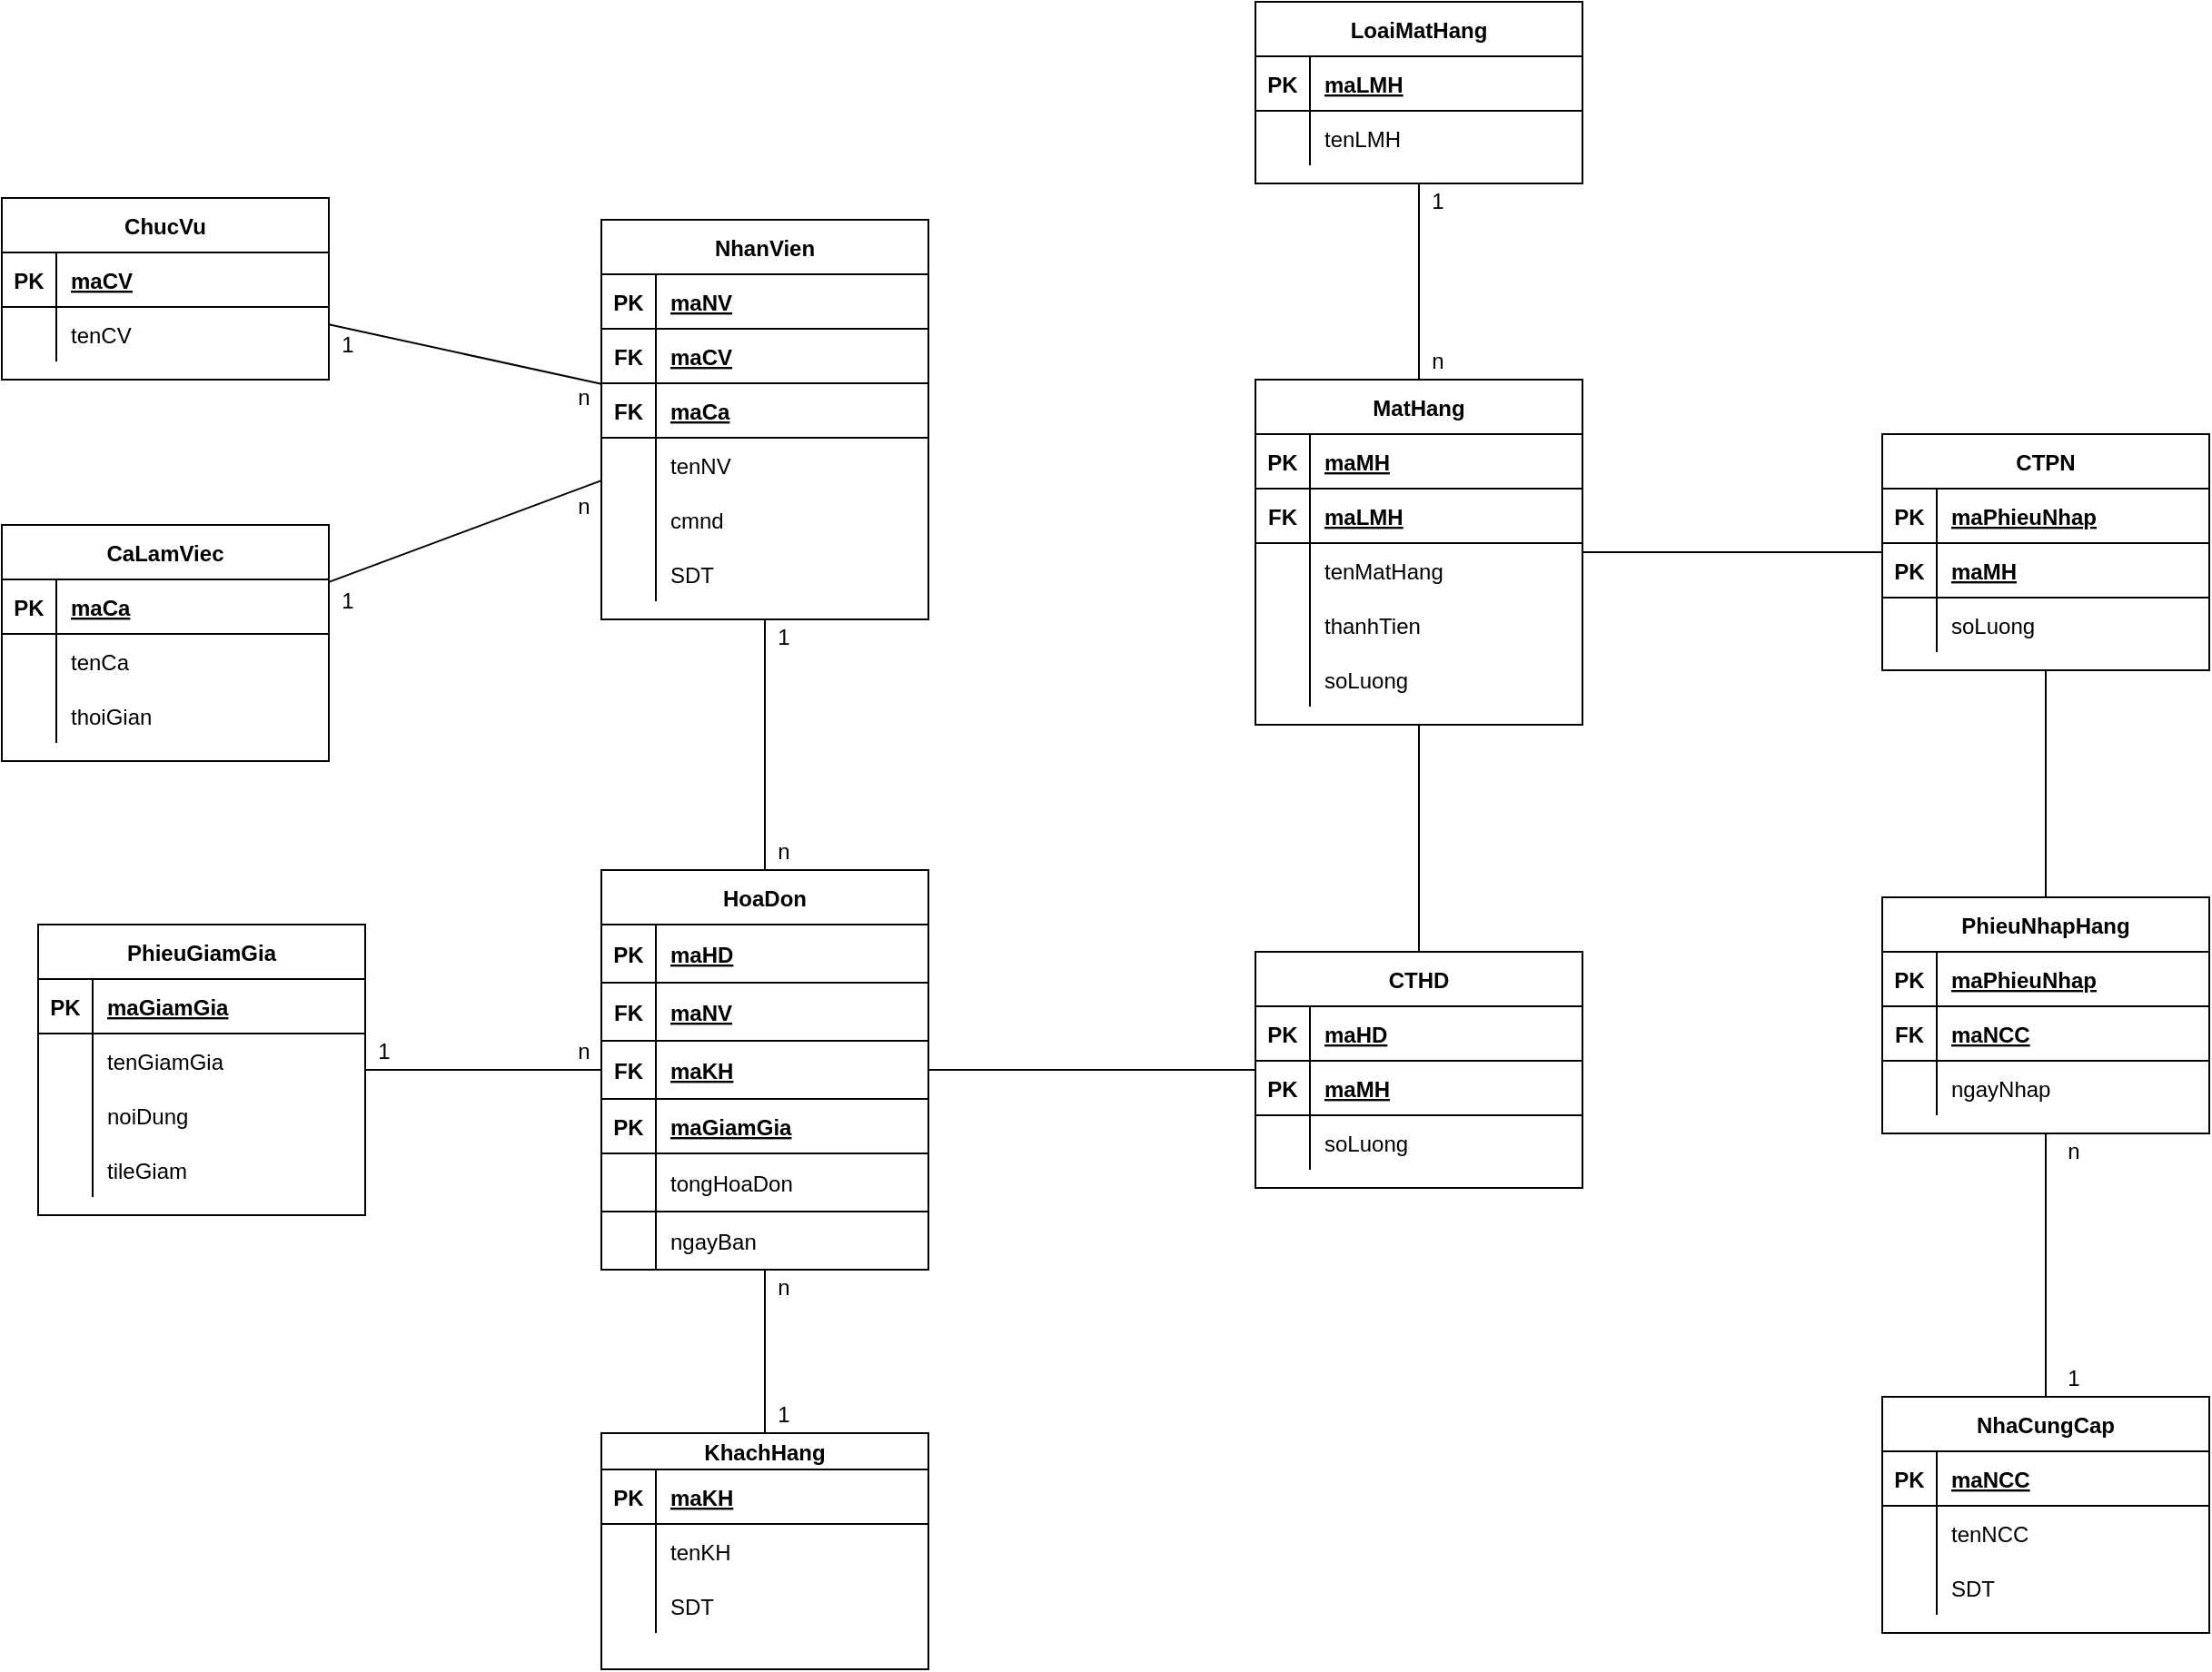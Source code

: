 <mxfile version="16.5.1" type="device"><diagram id="FFig9bmro0p9TQwwsZxG" name="Page-1"><mxGraphModel dx="3054" dy="2910" grid="1" gridSize="10" guides="1" tooltips="1" connect="1" arrows="1" fold="1" page="1" pageScale="1" pageWidth="850" pageHeight="1100" math="0" shadow="0"><root><mxCell id="0"/><mxCell id="1" parent="0"/><mxCell id="vceiMxltZy0w5DE1Jevy-1" style="edgeStyle=none;rounded=0;orthogonalLoop=1;jettySize=auto;html=1;endArrow=none;endFill=0;" edge="1" parent="1" source="vceiMxltZy0w5DE1Jevy-35" target="vceiMxltZy0w5DE1Jevy-54"><mxGeometry relative="1" as="geometry"><mxPoint x="79.433" y="-705" as="sourcePoint"/><mxPoint x="32.469" y="-579" as="targetPoint"/></mxGeometry></mxCell><mxCell id="vceiMxltZy0w5DE1Jevy-2" style="edgeStyle=none;rounded=0;orthogonalLoop=1;jettySize=auto;html=1;endArrow=none;endFill=0;" edge="1" parent="1" source="vceiMxltZy0w5DE1Jevy-73" target="vceiMxltZy0w5DE1Jevy-54"><mxGeometry relative="1" as="geometry"><mxPoint x="-65.83" y="-330" as="sourcePoint"/><mxPoint x="-60" y="-444" as="targetPoint"/></mxGeometry></mxCell><mxCell id="vceiMxltZy0w5DE1Jevy-3" style="edgeStyle=none;rounded=0;orthogonalLoop=1;jettySize=auto;html=1;endArrow=none;endFill=0;" edge="1" parent="1" source="vceiMxltZy0w5DE1Jevy-18" target="vceiMxltZy0w5DE1Jevy-35"><mxGeometry relative="1" as="geometry"><mxPoint x="-350" y="-831.25" as="sourcePoint"/><mxPoint x="-210" y="-765" as="targetPoint"/></mxGeometry></mxCell><mxCell id="vceiMxltZy0w5DE1Jevy-4" style="edgeStyle=none;rounded=0;orthogonalLoop=1;jettySize=auto;html=1;endArrow=none;endFill=0;" edge="1" parent="1" source="vceiMxltZy0w5DE1Jevy-25" target="vceiMxltZy0w5DE1Jevy-35"><mxGeometry relative="1" as="geometry"><mxPoint x="-350" y="-679" as="sourcePoint"/><mxPoint x="-210" y="-719.633" as="targetPoint"/></mxGeometry></mxCell><mxCell id="vceiMxltZy0w5DE1Jevy-5" value="n" style="text;html=1;align=center;verticalAlign=middle;resizable=0;points=[];autosize=1;strokeColor=none;fillColor=none;" vertex="1" parent="1"><mxGeometry x="-220" y="-801" width="20" height="20" as="geometry"/></mxCell><mxCell id="vceiMxltZy0w5DE1Jevy-6" value="1" style="text;html=1;align=center;verticalAlign=middle;resizable=0;points=[];autosize=1;strokeColor=none;fillColor=none;" vertex="1" parent="1"><mxGeometry x="-350" y="-689" width="20" height="20" as="geometry"/></mxCell><mxCell id="vceiMxltZy0w5DE1Jevy-7" value="n" style="text;html=1;align=center;verticalAlign=middle;resizable=0;points=[];autosize=1;strokeColor=none;fillColor=none;" vertex="1" parent="1"><mxGeometry x="-220" y="-741" width="20" height="20" as="geometry"/></mxCell><mxCell id="vceiMxltZy0w5DE1Jevy-8" value="1" style="text;html=1;align=center;verticalAlign=middle;resizable=0;points=[];autosize=1;strokeColor=none;fillColor=none;" vertex="1" parent="1"><mxGeometry x="-350" y="-830" width="20" height="20" as="geometry"/></mxCell><mxCell id="vceiMxltZy0w5DE1Jevy-9" style="edgeStyle=none;rounded=0;orthogonalLoop=1;jettySize=auto;html=1;endArrow=none;endFill=0;" edge="1" parent="1" source="vceiMxltZy0w5DE1Jevy-94" target="vceiMxltZy0w5DE1Jevy-83"><mxGeometry relative="1" as="geometry"><mxPoint x="430" y="-613.167" as="sourcePoint"/></mxGeometry></mxCell><mxCell id="vceiMxltZy0w5DE1Jevy-10" style="edgeStyle=none;rounded=0;orthogonalLoop=1;jettySize=auto;html=1;exitX=0.75;exitY=0;exitDx=0;exitDy=0;endArrow=none;endFill=0;" edge="1" parent="1"><mxGeometry relative="1" as="geometry"><mxPoint x="610" y="-712" as="sourcePoint"/><mxPoint x="610" y="-712" as="targetPoint"/></mxGeometry></mxCell><mxCell id="vceiMxltZy0w5DE1Jevy-11" style="edgeStyle=none;rounded=0;orthogonalLoop=1;jettySize=auto;html=1;exitX=0.75;exitY=0;exitDx=0;exitDy=0;endArrow=none;endFill=0;" edge="1" parent="1"><mxGeometry relative="1" as="geometry"><mxPoint x="600" y="-921" as="sourcePoint"/><mxPoint x="600" y="-921" as="targetPoint"/></mxGeometry></mxCell><mxCell id="vceiMxltZy0w5DE1Jevy-12" style="rounded=0;orthogonalLoop=1;jettySize=auto;html=1;endArrow=none;endFill=0;" edge="1" parent="1" source="vceiMxltZy0w5DE1Jevy-54" target="vceiMxltZy0w5DE1Jevy-83"><mxGeometry relative="1" as="geometry"><mxPoint x="80" y="-534" as="sourcePoint"/></mxGeometry></mxCell><mxCell id="vceiMxltZy0w5DE1Jevy-13" value="n" style="text;html=1;align=center;verticalAlign=middle;resizable=0;points=[];autosize=1;strokeColor=none;fillColor=none;" vertex="1" parent="1"><mxGeometry x="-110" y="-551" width="20" height="20" as="geometry"/></mxCell><mxCell id="vceiMxltZy0w5DE1Jevy-14" value="n" style="text;html=1;align=center;verticalAlign=middle;resizable=0;points=[];autosize=1;strokeColor=none;fillColor=none;" vertex="1" parent="1"><mxGeometry x="-110" y="-311" width="20" height="20" as="geometry"/></mxCell><mxCell id="vceiMxltZy0w5DE1Jevy-15" value="1" style="text;html=1;align=center;verticalAlign=middle;resizable=0;points=[];autosize=1;strokeColor=none;fillColor=none;" vertex="1" parent="1"><mxGeometry x="-110" y="-241" width="20" height="20" as="geometry"/></mxCell><mxCell id="vceiMxltZy0w5DE1Jevy-16" value="" style="shape=tableRow;horizontal=0;startSize=0;swimlaneHead=0;swimlaneBody=0;fillColor=none;collapsible=0;dropTarget=0;points=[[0,0.5],[1,0.5]];portConstraint=eastwest;top=0;left=0;right=0;bottom=0;" vertex="1" parent="1"><mxGeometry x="-160" y="-931" width="180" height="30" as="geometry"/></mxCell><mxCell id="vceiMxltZy0w5DE1Jevy-17" value="" style="shape=partialRectangle;connectable=0;fillColor=none;top=0;left=0;bottom=0;right=0;editable=1;overflow=hidden;" vertex="1" parent="vceiMxltZy0w5DE1Jevy-16"><mxGeometry width="30" height="30" as="geometry"><mxRectangle width="30" height="30" as="alternateBounds"/></mxGeometry></mxCell><mxCell id="vceiMxltZy0w5DE1Jevy-18" value="ChucVu" style="shape=table;startSize=30;container=1;collapsible=1;childLayout=tableLayout;fixedRows=1;rowLines=0;fontStyle=1;align=center;resizeLast=1;" vertex="1" parent="1"><mxGeometry x="-530" y="-901" width="180" height="100" as="geometry"><mxRectangle x="220" y="-350" width="60" height="30" as="alternateBounds"/></mxGeometry></mxCell><mxCell id="vceiMxltZy0w5DE1Jevy-19" value="" style="shape=tableRow;horizontal=0;startSize=0;swimlaneHead=0;swimlaneBody=0;fillColor=none;collapsible=0;dropTarget=0;points=[[0,0.5],[1,0.5]];portConstraint=eastwest;top=0;left=0;right=0;bottom=1;" vertex="1" parent="vceiMxltZy0w5DE1Jevy-18"><mxGeometry y="30" width="180" height="30" as="geometry"/></mxCell><mxCell id="vceiMxltZy0w5DE1Jevy-20" value="PK" style="shape=partialRectangle;connectable=0;fillColor=none;top=0;left=0;bottom=0;right=0;fontStyle=1;overflow=hidden;" vertex="1" parent="vceiMxltZy0w5DE1Jevy-19"><mxGeometry width="30" height="30" as="geometry"><mxRectangle width="30" height="30" as="alternateBounds"/></mxGeometry></mxCell><mxCell id="vceiMxltZy0w5DE1Jevy-21" value="maCV" style="shape=partialRectangle;connectable=0;fillColor=none;top=0;left=0;bottom=0;right=0;align=left;spacingLeft=6;fontStyle=5;overflow=hidden;" vertex="1" parent="vceiMxltZy0w5DE1Jevy-19"><mxGeometry x="30" width="150" height="30" as="geometry"><mxRectangle width="150" height="30" as="alternateBounds"/></mxGeometry></mxCell><mxCell id="vceiMxltZy0w5DE1Jevy-22" value="" style="shape=tableRow;horizontal=0;startSize=0;swimlaneHead=0;swimlaneBody=0;fillColor=none;collapsible=0;dropTarget=0;points=[[0,0.5],[1,0.5]];portConstraint=eastwest;top=0;left=0;right=0;bottom=0;" vertex="1" parent="vceiMxltZy0w5DE1Jevy-18"><mxGeometry y="60" width="180" height="30" as="geometry"/></mxCell><mxCell id="vceiMxltZy0w5DE1Jevy-23" value="" style="shape=partialRectangle;connectable=0;fillColor=none;top=0;left=0;bottom=0;right=0;editable=1;overflow=hidden;" vertex="1" parent="vceiMxltZy0w5DE1Jevy-22"><mxGeometry width="30" height="30" as="geometry"><mxRectangle width="30" height="30" as="alternateBounds"/></mxGeometry></mxCell><mxCell id="vceiMxltZy0w5DE1Jevy-24" value="tenCV" style="shape=partialRectangle;connectable=0;fillColor=none;top=0;left=0;bottom=0;right=0;align=left;spacingLeft=6;overflow=hidden;strokeColor=default;" vertex="1" parent="vceiMxltZy0w5DE1Jevy-22"><mxGeometry x="30" width="150" height="30" as="geometry"><mxRectangle width="150" height="30" as="alternateBounds"/></mxGeometry></mxCell><mxCell id="vceiMxltZy0w5DE1Jevy-25" value="CaLamViec" style="shape=table;startSize=30;container=1;collapsible=1;childLayout=tableLayout;fixedRows=1;rowLines=0;fontStyle=1;align=center;resizeLast=1;strokeColor=default;" vertex="1" parent="1"><mxGeometry x="-530" y="-721" width="180" height="130" as="geometry"/></mxCell><mxCell id="vceiMxltZy0w5DE1Jevy-26" value="" style="shape=tableRow;horizontal=0;startSize=0;swimlaneHead=0;swimlaneBody=0;fillColor=none;collapsible=0;dropTarget=0;points=[[0,0.5],[1,0.5]];portConstraint=eastwest;top=0;left=0;right=0;bottom=1;strokeColor=default;" vertex="1" parent="vceiMxltZy0w5DE1Jevy-25"><mxGeometry y="30" width="180" height="30" as="geometry"/></mxCell><mxCell id="vceiMxltZy0w5DE1Jevy-27" value="PK" style="shape=partialRectangle;connectable=0;fillColor=none;top=0;left=0;bottom=0;right=0;fontStyle=1;overflow=hidden;strokeColor=default;" vertex="1" parent="vceiMxltZy0w5DE1Jevy-26"><mxGeometry width="30" height="30" as="geometry"><mxRectangle width="30" height="30" as="alternateBounds"/></mxGeometry></mxCell><mxCell id="vceiMxltZy0w5DE1Jevy-28" value="maCa" style="shape=partialRectangle;connectable=0;fillColor=none;top=0;left=0;bottom=0;right=0;align=left;spacingLeft=6;fontStyle=5;overflow=hidden;strokeColor=default;" vertex="1" parent="vceiMxltZy0w5DE1Jevy-26"><mxGeometry x="30" width="150" height="30" as="geometry"><mxRectangle width="150" height="30" as="alternateBounds"/></mxGeometry></mxCell><mxCell id="vceiMxltZy0w5DE1Jevy-29" value="" style="shape=tableRow;horizontal=0;startSize=0;swimlaneHead=0;swimlaneBody=0;fillColor=none;collapsible=0;dropTarget=0;points=[[0,0.5],[1,0.5]];portConstraint=eastwest;top=0;left=0;right=0;bottom=0;strokeColor=default;" vertex="1" parent="vceiMxltZy0w5DE1Jevy-25"><mxGeometry y="60" width="180" height="30" as="geometry"/></mxCell><mxCell id="vceiMxltZy0w5DE1Jevy-30" value="" style="shape=partialRectangle;connectable=0;fillColor=none;top=0;left=0;bottom=0;right=0;editable=1;overflow=hidden;strokeColor=default;" vertex="1" parent="vceiMxltZy0w5DE1Jevy-29"><mxGeometry width="30" height="30" as="geometry"><mxRectangle width="30" height="30" as="alternateBounds"/></mxGeometry></mxCell><mxCell id="vceiMxltZy0w5DE1Jevy-31" value="tenCa" style="shape=partialRectangle;connectable=0;fillColor=none;top=0;left=0;bottom=0;right=0;align=left;spacingLeft=6;overflow=hidden;strokeColor=default;" vertex="1" parent="vceiMxltZy0w5DE1Jevy-29"><mxGeometry x="30" width="150" height="30" as="geometry"><mxRectangle width="150" height="30" as="alternateBounds"/></mxGeometry></mxCell><mxCell id="vceiMxltZy0w5DE1Jevy-32" value="" style="shape=tableRow;horizontal=0;startSize=0;swimlaneHead=0;swimlaneBody=0;fillColor=none;collapsible=0;dropTarget=0;points=[[0,0.5],[1,0.5]];portConstraint=eastwest;top=0;left=0;right=0;bottom=0;strokeColor=default;" vertex="1" parent="vceiMxltZy0w5DE1Jevy-25"><mxGeometry y="90" width="180" height="30" as="geometry"/></mxCell><mxCell id="vceiMxltZy0w5DE1Jevy-33" value="" style="shape=partialRectangle;connectable=0;fillColor=none;top=0;left=0;bottom=0;right=0;editable=1;overflow=hidden;strokeColor=default;" vertex="1" parent="vceiMxltZy0w5DE1Jevy-32"><mxGeometry width="30" height="30" as="geometry"><mxRectangle width="30" height="30" as="alternateBounds"/></mxGeometry></mxCell><mxCell id="vceiMxltZy0w5DE1Jevy-34" value="thoiGian" style="shape=partialRectangle;connectable=0;fillColor=none;top=0;left=0;bottom=0;right=0;align=left;spacingLeft=6;overflow=hidden;strokeColor=default;" vertex="1" parent="vceiMxltZy0w5DE1Jevy-32"><mxGeometry x="30" width="150" height="30" as="geometry"><mxRectangle width="150" height="30" as="alternateBounds"/></mxGeometry></mxCell><mxCell id="vceiMxltZy0w5DE1Jevy-35" value="NhanVien" style="shape=table;startSize=30;container=1;collapsible=1;childLayout=tableLayout;fixedRows=1;rowLines=0;fontStyle=1;align=center;resizeLast=1;strokeColor=default;" vertex="1" parent="1"><mxGeometry x="-200" y="-889" width="180" height="220" as="geometry"/></mxCell><mxCell id="vceiMxltZy0w5DE1Jevy-36" value="" style="shape=tableRow;horizontal=0;startSize=0;swimlaneHead=0;swimlaneBody=0;fillColor=none;collapsible=0;dropTarget=0;points=[[0,0.5],[1,0.5]];portConstraint=eastwest;top=0;left=0;right=0;bottom=1;strokeColor=default;" vertex="1" parent="vceiMxltZy0w5DE1Jevy-35"><mxGeometry y="30" width="180" height="30" as="geometry"/></mxCell><mxCell id="vceiMxltZy0w5DE1Jevy-37" value="PK" style="shape=partialRectangle;connectable=0;fillColor=none;top=0;left=0;bottom=0;right=0;fontStyle=1;overflow=hidden;strokeColor=default;" vertex="1" parent="vceiMxltZy0w5DE1Jevy-36"><mxGeometry width="30" height="30" as="geometry"><mxRectangle width="30" height="30" as="alternateBounds"/></mxGeometry></mxCell><mxCell id="vceiMxltZy0w5DE1Jevy-38" value="maNV" style="shape=partialRectangle;connectable=0;fillColor=none;top=0;left=0;bottom=0;right=0;align=left;spacingLeft=6;fontStyle=5;overflow=hidden;strokeColor=default;" vertex="1" parent="vceiMxltZy0w5DE1Jevy-36"><mxGeometry x="30" width="150" height="30" as="geometry"><mxRectangle width="150" height="30" as="alternateBounds"/></mxGeometry></mxCell><mxCell id="vceiMxltZy0w5DE1Jevy-39" style="shape=tableRow;horizontal=0;startSize=0;swimlaneHead=0;swimlaneBody=0;fillColor=none;collapsible=0;dropTarget=0;points=[[0,0.5],[1,0.5]];portConstraint=eastwest;top=0;left=0;right=0;bottom=1;strokeColor=default;" vertex="1" parent="vceiMxltZy0w5DE1Jevy-35"><mxGeometry y="60" width="180" height="30" as="geometry"/></mxCell><mxCell id="vceiMxltZy0w5DE1Jevy-40" value="FK" style="shape=partialRectangle;connectable=0;fillColor=none;top=0;left=0;bottom=0;right=0;fontStyle=1;overflow=hidden;strokeColor=default;" vertex="1" parent="vceiMxltZy0w5DE1Jevy-39"><mxGeometry width="30" height="30" as="geometry"><mxRectangle width="30" height="30" as="alternateBounds"/></mxGeometry></mxCell><mxCell id="vceiMxltZy0w5DE1Jevy-41" value="maCV" style="shape=partialRectangle;connectable=0;fillColor=none;top=0;left=0;bottom=0;right=0;align=left;spacingLeft=6;fontStyle=5;overflow=hidden;strokeColor=default;" vertex="1" parent="vceiMxltZy0w5DE1Jevy-39"><mxGeometry x="30" width="150" height="30" as="geometry"><mxRectangle width="150" height="30" as="alternateBounds"/></mxGeometry></mxCell><mxCell id="vceiMxltZy0w5DE1Jevy-42" style="shape=tableRow;horizontal=0;startSize=0;swimlaneHead=0;swimlaneBody=0;fillColor=none;collapsible=0;dropTarget=0;points=[[0,0.5],[1,0.5]];portConstraint=eastwest;top=0;left=0;right=0;bottom=1;strokeColor=default;" vertex="1" parent="vceiMxltZy0w5DE1Jevy-35"><mxGeometry y="90" width="180" height="30" as="geometry"/></mxCell><mxCell id="vceiMxltZy0w5DE1Jevy-43" value="FK" style="shape=partialRectangle;connectable=0;fillColor=none;top=0;left=0;bottom=0;right=0;fontStyle=1;overflow=hidden;strokeColor=default;" vertex="1" parent="vceiMxltZy0w5DE1Jevy-42"><mxGeometry width="30" height="30" as="geometry"><mxRectangle width="30" height="30" as="alternateBounds"/></mxGeometry></mxCell><mxCell id="vceiMxltZy0w5DE1Jevy-44" value="maCa" style="shape=partialRectangle;connectable=0;fillColor=none;top=0;left=0;bottom=0;right=0;align=left;spacingLeft=6;fontStyle=5;overflow=hidden;strokeColor=default;" vertex="1" parent="vceiMxltZy0w5DE1Jevy-42"><mxGeometry x="30" width="150" height="30" as="geometry"><mxRectangle width="150" height="30" as="alternateBounds"/></mxGeometry></mxCell><mxCell id="vceiMxltZy0w5DE1Jevy-45" value="" style="shape=tableRow;horizontal=0;startSize=0;swimlaneHead=0;swimlaneBody=0;fillColor=none;collapsible=0;dropTarget=0;points=[[0,0.5],[1,0.5]];portConstraint=eastwest;top=0;left=0;right=0;bottom=0;strokeColor=default;" vertex="1" parent="vceiMxltZy0w5DE1Jevy-35"><mxGeometry y="120" width="180" height="30" as="geometry"/></mxCell><mxCell id="vceiMxltZy0w5DE1Jevy-46" value="" style="shape=partialRectangle;connectable=0;fillColor=none;top=0;left=0;bottom=0;right=0;editable=1;overflow=hidden;strokeColor=default;" vertex="1" parent="vceiMxltZy0w5DE1Jevy-45"><mxGeometry width="30" height="30" as="geometry"><mxRectangle width="30" height="30" as="alternateBounds"/></mxGeometry></mxCell><mxCell id="vceiMxltZy0w5DE1Jevy-47" value="tenNV" style="shape=partialRectangle;connectable=0;fillColor=none;top=0;left=0;bottom=0;right=0;align=left;spacingLeft=6;overflow=hidden;strokeColor=default;" vertex="1" parent="vceiMxltZy0w5DE1Jevy-45"><mxGeometry x="30" width="150" height="30" as="geometry"><mxRectangle width="150" height="30" as="alternateBounds"/></mxGeometry></mxCell><mxCell id="vceiMxltZy0w5DE1Jevy-48" value="" style="shape=tableRow;horizontal=0;startSize=0;swimlaneHead=0;swimlaneBody=0;fillColor=none;collapsible=0;dropTarget=0;points=[[0,0.5],[1,0.5]];portConstraint=eastwest;top=0;left=0;right=0;bottom=0;strokeColor=default;" vertex="1" parent="vceiMxltZy0w5DE1Jevy-35"><mxGeometry y="150" width="180" height="30" as="geometry"/></mxCell><mxCell id="vceiMxltZy0w5DE1Jevy-49" value="" style="shape=partialRectangle;connectable=0;fillColor=none;top=0;left=0;bottom=0;right=0;editable=1;overflow=hidden;strokeColor=default;" vertex="1" parent="vceiMxltZy0w5DE1Jevy-48"><mxGeometry width="30" height="30" as="geometry"><mxRectangle width="30" height="30" as="alternateBounds"/></mxGeometry></mxCell><mxCell id="vceiMxltZy0w5DE1Jevy-50" value="cmnd" style="shape=partialRectangle;connectable=0;fillColor=none;top=0;left=0;bottom=0;right=0;align=left;spacingLeft=6;overflow=hidden;strokeColor=default;" vertex="1" parent="vceiMxltZy0w5DE1Jevy-48"><mxGeometry x="30" width="150" height="30" as="geometry"><mxRectangle width="150" height="30" as="alternateBounds"/></mxGeometry></mxCell><mxCell id="vceiMxltZy0w5DE1Jevy-51" style="shape=tableRow;horizontal=0;startSize=0;swimlaneHead=0;swimlaneBody=0;fillColor=none;collapsible=0;dropTarget=0;points=[[0,0.5],[1,0.5]];portConstraint=eastwest;top=0;left=0;right=0;bottom=0;strokeColor=default;" vertex="1" parent="vceiMxltZy0w5DE1Jevy-35"><mxGeometry y="180" width="180" height="30" as="geometry"/></mxCell><mxCell id="vceiMxltZy0w5DE1Jevy-52" style="shape=partialRectangle;connectable=0;fillColor=none;top=0;left=0;bottom=0;right=0;editable=1;overflow=hidden;strokeColor=default;" vertex="1" parent="vceiMxltZy0w5DE1Jevy-51"><mxGeometry width="30" height="30" as="geometry"><mxRectangle width="30" height="30" as="alternateBounds"/></mxGeometry></mxCell><mxCell id="vceiMxltZy0w5DE1Jevy-53" value="SDT" style="shape=partialRectangle;connectable=0;fillColor=none;top=0;left=0;bottom=0;right=0;align=left;spacingLeft=6;overflow=hidden;strokeColor=default;" vertex="1" parent="vceiMxltZy0w5DE1Jevy-51"><mxGeometry x="30" width="150" height="30" as="geometry"><mxRectangle width="150" height="30" as="alternateBounds"/></mxGeometry></mxCell><mxCell id="vceiMxltZy0w5DE1Jevy-54" value="HoaDon" style="shape=table;startSize=30;container=1;collapsible=1;childLayout=tableLayout;fixedRows=1;rowLines=0;fontStyle=1;align=center;resizeLast=1;strokeColor=default;" vertex="1" parent="1"><mxGeometry x="-200" y="-531" width="180" height="220" as="geometry"/></mxCell><mxCell id="vceiMxltZy0w5DE1Jevy-55" value="" style="shape=tableRow;horizontal=0;startSize=0;swimlaneHead=0;swimlaneBody=0;fillColor=none;collapsible=0;dropTarget=0;points=[[0,0.5],[1,0.5]];portConstraint=eastwest;top=0;left=0;right=0;bottom=1;strokeColor=default;" vertex="1" parent="vceiMxltZy0w5DE1Jevy-54"><mxGeometry y="30" width="180" height="32" as="geometry"/></mxCell><mxCell id="vceiMxltZy0w5DE1Jevy-56" value="PK" style="shape=partialRectangle;connectable=0;fillColor=none;top=0;left=0;bottom=0;right=0;fontStyle=1;overflow=hidden;strokeColor=default;" vertex="1" parent="vceiMxltZy0w5DE1Jevy-55"><mxGeometry width="30" height="32" as="geometry"><mxRectangle width="30" height="32" as="alternateBounds"/></mxGeometry></mxCell><mxCell id="vceiMxltZy0w5DE1Jevy-57" value="maHD" style="shape=partialRectangle;connectable=0;fillColor=none;top=0;left=0;bottom=0;right=0;align=left;spacingLeft=6;fontStyle=5;overflow=hidden;strokeColor=default;" vertex="1" parent="vceiMxltZy0w5DE1Jevy-55"><mxGeometry x="30" width="150" height="32" as="geometry"><mxRectangle width="150" height="32" as="alternateBounds"/></mxGeometry></mxCell><mxCell id="vceiMxltZy0w5DE1Jevy-58" style="shape=tableRow;horizontal=0;startSize=0;swimlaneHead=0;swimlaneBody=0;fillColor=none;collapsible=0;dropTarget=0;points=[[0,0.5],[1,0.5]];portConstraint=eastwest;top=0;left=0;right=0;bottom=1;strokeColor=default;" vertex="1" parent="vceiMxltZy0w5DE1Jevy-54"><mxGeometry y="62" width="180" height="32" as="geometry"/></mxCell><mxCell id="vceiMxltZy0w5DE1Jevy-59" value="FK" style="shape=partialRectangle;connectable=0;fillColor=none;top=0;left=0;bottom=0;right=0;fontStyle=1;overflow=hidden;strokeColor=default;" vertex="1" parent="vceiMxltZy0w5DE1Jevy-58"><mxGeometry width="30" height="32" as="geometry"><mxRectangle width="30" height="32" as="alternateBounds"/></mxGeometry></mxCell><mxCell id="vceiMxltZy0w5DE1Jevy-60" value="maNV" style="shape=partialRectangle;connectable=0;fillColor=none;top=0;left=0;bottom=0;right=0;align=left;spacingLeft=6;fontStyle=5;overflow=hidden;strokeColor=default;" vertex="1" parent="vceiMxltZy0w5DE1Jevy-58"><mxGeometry x="30" width="150" height="32" as="geometry"><mxRectangle width="150" height="32" as="alternateBounds"/></mxGeometry></mxCell><mxCell id="vceiMxltZy0w5DE1Jevy-61" style="shape=tableRow;horizontal=0;startSize=0;swimlaneHead=0;swimlaneBody=0;fillColor=none;collapsible=0;dropTarget=0;points=[[0,0.5],[1,0.5]];portConstraint=eastwest;top=0;left=0;right=0;bottom=1;strokeColor=default;" vertex="1" parent="vceiMxltZy0w5DE1Jevy-54"><mxGeometry y="94" width="180" height="32" as="geometry"/></mxCell><mxCell id="vceiMxltZy0w5DE1Jevy-62" value="FK" style="shape=partialRectangle;connectable=0;fillColor=none;top=0;left=0;bottom=0;right=0;fontStyle=1;overflow=hidden;strokeColor=default;" vertex="1" parent="vceiMxltZy0w5DE1Jevy-61"><mxGeometry width="30" height="32" as="geometry"><mxRectangle width="30" height="32" as="alternateBounds"/></mxGeometry></mxCell><mxCell id="vceiMxltZy0w5DE1Jevy-63" value="maKH" style="shape=partialRectangle;connectable=0;fillColor=none;top=0;left=0;bottom=0;right=0;align=left;spacingLeft=6;fontStyle=5;overflow=hidden;strokeColor=default;" vertex="1" parent="vceiMxltZy0w5DE1Jevy-61"><mxGeometry x="30" width="150" height="32" as="geometry"><mxRectangle width="150" height="32" as="alternateBounds"/></mxGeometry></mxCell><mxCell id="vceiMxltZy0w5DE1Jevy-64" style="shape=tableRow;horizontal=0;startSize=0;swimlaneHead=0;swimlaneBody=0;fillColor=none;collapsible=0;dropTarget=0;points=[[0,0.5],[1,0.5]];portConstraint=eastwest;top=0;left=0;right=0;bottom=1;strokeColor=default;" vertex="1" parent="vceiMxltZy0w5DE1Jevy-54"><mxGeometry y="126" width="180" height="30" as="geometry"/></mxCell><mxCell id="vceiMxltZy0w5DE1Jevy-65" value="PK" style="shape=partialRectangle;connectable=0;fillColor=none;top=0;left=0;bottom=0;right=0;fontStyle=1;overflow=hidden;strokeColor=default;" vertex="1" parent="vceiMxltZy0w5DE1Jevy-64"><mxGeometry width="30" height="30" as="geometry"><mxRectangle width="30" height="30" as="alternateBounds"/></mxGeometry></mxCell><mxCell id="vceiMxltZy0w5DE1Jevy-66" value="maGiamGia" style="shape=partialRectangle;connectable=0;fillColor=none;top=0;left=0;bottom=0;right=0;align=left;spacingLeft=6;fontStyle=5;overflow=hidden;strokeColor=default;" vertex="1" parent="vceiMxltZy0w5DE1Jevy-64"><mxGeometry x="30" width="150" height="30" as="geometry"><mxRectangle width="150" height="30" as="alternateBounds"/></mxGeometry></mxCell><mxCell id="vceiMxltZy0w5DE1Jevy-67" style="shape=tableRow;horizontal=0;startSize=0;swimlaneHead=0;swimlaneBody=0;fillColor=none;collapsible=0;dropTarget=0;points=[[0,0.5],[1,0.5]];portConstraint=eastwest;top=0;left=0;right=0;bottom=1;strokeColor=default;" vertex="1" parent="vceiMxltZy0w5DE1Jevy-54"><mxGeometry y="156" width="180" height="32" as="geometry"/></mxCell><mxCell id="vceiMxltZy0w5DE1Jevy-68" style="shape=partialRectangle;connectable=0;fillColor=none;top=0;left=0;bottom=0;right=0;fontStyle=1;overflow=hidden;strokeColor=default;" vertex="1" parent="vceiMxltZy0w5DE1Jevy-67"><mxGeometry width="30" height="32" as="geometry"><mxRectangle width="30" height="32" as="alternateBounds"/></mxGeometry></mxCell><mxCell id="vceiMxltZy0w5DE1Jevy-69" value="tongHoaDon" style="shape=partialRectangle;connectable=0;fillColor=none;top=0;left=0;bottom=0;right=0;align=left;spacingLeft=6;fontStyle=0;overflow=hidden;strokeColor=default;" vertex="1" parent="vceiMxltZy0w5DE1Jevy-67"><mxGeometry x="30" width="150" height="32" as="geometry"><mxRectangle width="150" height="32" as="alternateBounds"/></mxGeometry></mxCell><mxCell id="vceiMxltZy0w5DE1Jevy-70" style="shape=tableRow;horizontal=0;startSize=0;swimlaneHead=0;swimlaneBody=0;fillColor=none;collapsible=0;dropTarget=0;points=[[0,0.5],[1,0.5]];portConstraint=eastwest;top=0;left=0;right=0;bottom=1;strokeColor=default;" vertex="1" parent="vceiMxltZy0w5DE1Jevy-54"><mxGeometry y="188" width="180" height="32" as="geometry"/></mxCell><mxCell id="vceiMxltZy0w5DE1Jevy-71" style="shape=partialRectangle;connectable=0;fillColor=none;top=0;left=0;bottom=0;right=0;fontStyle=1;overflow=hidden;strokeColor=default;" vertex="1" parent="vceiMxltZy0w5DE1Jevy-70"><mxGeometry width="30" height="32" as="geometry"><mxRectangle width="30" height="32" as="alternateBounds"/></mxGeometry></mxCell><mxCell id="vceiMxltZy0w5DE1Jevy-72" value="ngayBan" style="shape=partialRectangle;connectable=0;fillColor=none;top=0;left=0;bottom=0;right=0;align=left;spacingLeft=6;fontStyle=0;overflow=hidden;strokeColor=default;" vertex="1" parent="vceiMxltZy0w5DE1Jevy-70"><mxGeometry x="30" width="150" height="32" as="geometry"><mxRectangle width="150" height="32" as="alternateBounds"/></mxGeometry></mxCell><mxCell id="vceiMxltZy0w5DE1Jevy-73" value="KhachHang" style="shape=table;startSize=20;container=1;collapsible=1;childLayout=tableLayout;fixedRows=1;rowLines=0;fontStyle=1;align=center;resizeLast=1;strokeColor=default;" vertex="1" parent="1"><mxGeometry x="-200" y="-221" width="180" height="130" as="geometry"/></mxCell><mxCell id="vceiMxltZy0w5DE1Jevy-74" value="" style="shape=tableRow;horizontal=0;startSize=0;swimlaneHead=0;swimlaneBody=0;fillColor=none;collapsible=0;dropTarget=0;points=[[0,0.5],[1,0.5]];portConstraint=eastwest;top=0;left=0;right=0;bottom=1;strokeColor=default;" vertex="1" parent="vceiMxltZy0w5DE1Jevy-73"><mxGeometry y="20" width="180" height="30" as="geometry"/></mxCell><mxCell id="vceiMxltZy0w5DE1Jevy-75" value="PK" style="shape=partialRectangle;connectable=0;fillColor=none;top=0;left=0;bottom=0;right=0;fontStyle=1;overflow=hidden;strokeColor=default;" vertex="1" parent="vceiMxltZy0w5DE1Jevy-74"><mxGeometry width="30" height="30" as="geometry"><mxRectangle width="30" height="30" as="alternateBounds"/></mxGeometry></mxCell><mxCell id="vceiMxltZy0w5DE1Jevy-76" value="maKH" style="shape=partialRectangle;connectable=0;fillColor=none;top=0;left=0;bottom=0;right=0;align=left;spacingLeft=6;fontStyle=5;overflow=hidden;strokeColor=default;" vertex="1" parent="vceiMxltZy0w5DE1Jevy-74"><mxGeometry x="30" width="150" height="30" as="geometry"><mxRectangle width="150" height="30" as="alternateBounds"/></mxGeometry></mxCell><mxCell id="vceiMxltZy0w5DE1Jevy-77" value="" style="shape=tableRow;horizontal=0;startSize=0;swimlaneHead=0;swimlaneBody=0;fillColor=none;collapsible=0;dropTarget=0;points=[[0,0.5],[1,0.5]];portConstraint=eastwest;top=0;left=0;right=0;bottom=0;strokeColor=default;" vertex="1" parent="vceiMxltZy0w5DE1Jevy-73"><mxGeometry y="50" width="180" height="30" as="geometry"/></mxCell><mxCell id="vceiMxltZy0w5DE1Jevy-78" value="" style="shape=partialRectangle;connectable=0;fillColor=none;top=0;left=0;bottom=0;right=0;editable=1;overflow=hidden;strokeColor=default;" vertex="1" parent="vceiMxltZy0w5DE1Jevy-77"><mxGeometry width="30" height="30" as="geometry"><mxRectangle width="30" height="30" as="alternateBounds"/></mxGeometry></mxCell><mxCell id="vceiMxltZy0w5DE1Jevy-79" value="tenKH" style="shape=partialRectangle;connectable=0;fillColor=none;top=0;left=0;bottom=0;right=0;align=left;spacingLeft=6;overflow=hidden;strokeColor=default;" vertex="1" parent="vceiMxltZy0w5DE1Jevy-77"><mxGeometry x="30" width="150" height="30" as="geometry"><mxRectangle width="150" height="30" as="alternateBounds"/></mxGeometry></mxCell><mxCell id="vceiMxltZy0w5DE1Jevy-80" value="" style="shape=tableRow;horizontal=0;startSize=0;swimlaneHead=0;swimlaneBody=0;fillColor=none;collapsible=0;dropTarget=0;points=[[0,0.5],[1,0.5]];portConstraint=eastwest;top=0;left=0;right=0;bottom=0;strokeColor=default;" vertex="1" parent="vceiMxltZy0w5DE1Jevy-73"><mxGeometry y="80" width="180" height="30" as="geometry"/></mxCell><mxCell id="vceiMxltZy0w5DE1Jevy-81" value="" style="shape=partialRectangle;connectable=0;fillColor=none;top=0;left=0;bottom=0;right=0;editable=1;overflow=hidden;strokeColor=default;" vertex="1" parent="vceiMxltZy0w5DE1Jevy-80"><mxGeometry width="30" height="30" as="geometry"><mxRectangle width="30" height="30" as="alternateBounds"/></mxGeometry></mxCell><mxCell id="vceiMxltZy0w5DE1Jevy-82" value="SDT" style="shape=partialRectangle;connectable=0;fillColor=none;top=0;left=0;bottom=0;right=0;align=left;spacingLeft=6;overflow=hidden;strokeColor=default;" vertex="1" parent="vceiMxltZy0w5DE1Jevy-80"><mxGeometry x="30" width="150" height="30" as="geometry"><mxRectangle width="150" height="30" as="alternateBounds"/></mxGeometry></mxCell><mxCell id="vceiMxltZy0w5DE1Jevy-83" value="CTHD" style="shape=table;startSize=30;container=1;collapsible=1;childLayout=tableLayout;fixedRows=1;rowLines=0;fontStyle=1;align=center;resizeLast=1;strokeColor=default;" vertex="1" parent="1"><mxGeometry x="160" y="-486" width="180.0" height="130" as="geometry"/></mxCell><mxCell id="vceiMxltZy0w5DE1Jevy-84" value="" style="shape=tableRow;horizontal=0;startSize=0;swimlaneHead=0;swimlaneBody=0;fillColor=none;collapsible=0;dropTarget=0;points=[[0,0.5],[1,0.5]];portConstraint=eastwest;top=0;left=0;right=0;bottom=1;strokeColor=default;" vertex="1" parent="vceiMxltZy0w5DE1Jevy-83"><mxGeometry y="30" width="180.0" height="30" as="geometry"/></mxCell><mxCell id="vceiMxltZy0w5DE1Jevy-85" value="PK" style="shape=partialRectangle;connectable=0;fillColor=none;top=0;left=0;bottom=0;right=0;fontStyle=1;overflow=hidden;strokeColor=default;" vertex="1" parent="vceiMxltZy0w5DE1Jevy-84"><mxGeometry width="30" height="30" as="geometry"><mxRectangle width="30" height="30" as="alternateBounds"/></mxGeometry></mxCell><mxCell id="vceiMxltZy0w5DE1Jevy-86" value="maHD" style="shape=partialRectangle;connectable=0;fillColor=none;top=0;left=0;bottom=0;right=0;align=left;spacingLeft=6;fontStyle=5;overflow=hidden;strokeColor=default;" vertex="1" parent="vceiMxltZy0w5DE1Jevy-84"><mxGeometry x="30" width="150.0" height="30" as="geometry"><mxRectangle width="150.0" height="30" as="alternateBounds"/></mxGeometry></mxCell><mxCell id="vceiMxltZy0w5DE1Jevy-87" style="shape=tableRow;horizontal=0;startSize=0;swimlaneHead=0;swimlaneBody=0;fillColor=none;collapsible=0;dropTarget=0;points=[[0,0.5],[1,0.5]];portConstraint=eastwest;top=0;left=0;right=0;bottom=1;strokeColor=default;" vertex="1" parent="vceiMxltZy0w5DE1Jevy-83"><mxGeometry y="60" width="180.0" height="30" as="geometry"/></mxCell><mxCell id="vceiMxltZy0w5DE1Jevy-88" value="PK" style="shape=partialRectangle;connectable=0;fillColor=none;top=0;left=0;bottom=0;right=0;fontStyle=1;overflow=hidden;strokeColor=default;" vertex="1" parent="vceiMxltZy0w5DE1Jevy-87"><mxGeometry width="30" height="30" as="geometry"><mxRectangle width="30" height="30" as="alternateBounds"/></mxGeometry></mxCell><mxCell id="vceiMxltZy0w5DE1Jevy-89" value="maMH" style="shape=partialRectangle;connectable=0;fillColor=none;top=0;left=0;bottom=0;right=0;align=left;spacingLeft=6;fontStyle=5;overflow=hidden;strokeColor=default;" vertex="1" parent="vceiMxltZy0w5DE1Jevy-87"><mxGeometry x="30" width="150.0" height="30" as="geometry"><mxRectangle width="150.0" height="30" as="alternateBounds"/></mxGeometry></mxCell><mxCell id="vceiMxltZy0w5DE1Jevy-90" value="" style="shape=tableRow;horizontal=0;startSize=0;swimlaneHead=0;swimlaneBody=0;fillColor=none;collapsible=0;dropTarget=0;points=[[0,0.5],[1,0.5]];portConstraint=eastwest;top=0;left=0;right=0;bottom=0;strokeColor=default;" vertex="1" parent="vceiMxltZy0w5DE1Jevy-83"><mxGeometry y="90" width="180.0" height="30" as="geometry"/></mxCell><mxCell id="vceiMxltZy0w5DE1Jevy-91" value="" style="shape=partialRectangle;connectable=0;fillColor=none;top=0;left=0;bottom=0;right=0;editable=1;overflow=hidden;strokeColor=default;" vertex="1" parent="vceiMxltZy0w5DE1Jevy-90"><mxGeometry width="30" height="30" as="geometry"><mxRectangle width="30" height="30" as="alternateBounds"/></mxGeometry></mxCell><mxCell id="vceiMxltZy0w5DE1Jevy-92" value="soLuong" style="shape=partialRectangle;connectable=0;fillColor=none;top=0;left=0;bottom=0;right=0;align=left;spacingLeft=6;overflow=hidden;strokeColor=default;" vertex="1" parent="vceiMxltZy0w5DE1Jevy-90"><mxGeometry x="30" width="150.0" height="30" as="geometry"><mxRectangle width="150.0" height="30" as="alternateBounds"/></mxGeometry></mxCell><mxCell id="vceiMxltZy0w5DE1Jevy-93" style="edgeStyle=orthogonalEdgeStyle;rounded=0;orthogonalLoop=1;jettySize=auto;html=1;endArrow=none;endFill=0;" edge="1" parent="1" source="vceiMxltZy0w5DE1Jevy-94" target="vceiMxltZy0w5DE1Jevy-122"><mxGeometry relative="1" as="geometry"/></mxCell><mxCell id="vceiMxltZy0w5DE1Jevy-94" value="MatHang" style="shape=table;startSize=30;container=1;collapsible=1;childLayout=tableLayout;fixedRows=1;rowLines=0;fontStyle=1;align=center;resizeLast=1;strokeColor=default;" vertex="1" parent="1"><mxGeometry x="160" y="-801" width="180" height="190" as="geometry"/></mxCell><mxCell id="vceiMxltZy0w5DE1Jevy-95" value="" style="shape=tableRow;horizontal=0;startSize=0;swimlaneHead=0;swimlaneBody=0;fillColor=none;collapsible=0;dropTarget=0;points=[[0,0.5],[1,0.5]];portConstraint=eastwest;top=0;left=0;right=0;bottom=1;strokeColor=default;" vertex="1" parent="vceiMxltZy0w5DE1Jevy-94"><mxGeometry y="30" width="180" height="30" as="geometry"/></mxCell><mxCell id="vceiMxltZy0w5DE1Jevy-96" value="PK" style="shape=partialRectangle;connectable=0;fillColor=none;top=0;left=0;bottom=0;right=0;fontStyle=1;overflow=hidden;strokeColor=default;" vertex="1" parent="vceiMxltZy0w5DE1Jevy-95"><mxGeometry width="30" height="30" as="geometry"><mxRectangle width="30" height="30" as="alternateBounds"/></mxGeometry></mxCell><mxCell id="vceiMxltZy0w5DE1Jevy-97" value="maMH" style="shape=partialRectangle;connectable=0;fillColor=none;top=0;left=0;bottom=0;right=0;align=left;spacingLeft=6;fontStyle=5;overflow=hidden;strokeColor=default;" vertex="1" parent="vceiMxltZy0w5DE1Jevy-95"><mxGeometry x="30" width="150" height="30" as="geometry"><mxRectangle width="150" height="30" as="alternateBounds"/></mxGeometry></mxCell><mxCell id="vceiMxltZy0w5DE1Jevy-98" style="shape=tableRow;horizontal=0;startSize=0;swimlaneHead=0;swimlaneBody=0;fillColor=none;collapsible=0;dropTarget=0;points=[[0,0.5],[1,0.5]];portConstraint=eastwest;top=0;left=0;right=0;bottom=1;strokeColor=default;" vertex="1" parent="vceiMxltZy0w5DE1Jevy-94"><mxGeometry y="60" width="180" height="30" as="geometry"/></mxCell><mxCell id="vceiMxltZy0w5DE1Jevy-99" value="FK" style="shape=partialRectangle;connectable=0;fillColor=none;top=0;left=0;bottom=0;right=0;fontStyle=1;overflow=hidden;strokeColor=default;" vertex="1" parent="vceiMxltZy0w5DE1Jevy-98"><mxGeometry width="30" height="30" as="geometry"><mxRectangle width="30" height="30" as="alternateBounds"/></mxGeometry></mxCell><mxCell id="vceiMxltZy0w5DE1Jevy-100" value="maLMH" style="shape=partialRectangle;connectable=0;fillColor=none;top=0;left=0;bottom=0;right=0;align=left;spacingLeft=6;fontStyle=5;overflow=hidden;strokeColor=default;" vertex="1" parent="vceiMxltZy0w5DE1Jevy-98"><mxGeometry x="30" width="150" height="30" as="geometry"><mxRectangle width="150" height="30" as="alternateBounds"/></mxGeometry></mxCell><mxCell id="vceiMxltZy0w5DE1Jevy-101" value="" style="shape=tableRow;horizontal=0;startSize=0;swimlaneHead=0;swimlaneBody=0;fillColor=none;collapsible=0;dropTarget=0;points=[[0,0.5],[1,0.5]];portConstraint=eastwest;top=0;left=0;right=0;bottom=0;strokeColor=default;" vertex="1" parent="vceiMxltZy0w5DE1Jevy-94"><mxGeometry y="90" width="180" height="30" as="geometry"/></mxCell><mxCell id="vceiMxltZy0w5DE1Jevy-102" value="" style="shape=partialRectangle;connectable=0;fillColor=none;top=0;left=0;bottom=0;right=0;editable=1;overflow=hidden;strokeColor=default;" vertex="1" parent="vceiMxltZy0w5DE1Jevy-101"><mxGeometry width="30" height="30" as="geometry"><mxRectangle width="30" height="30" as="alternateBounds"/></mxGeometry></mxCell><mxCell id="vceiMxltZy0w5DE1Jevy-103" value="tenMatHang" style="shape=partialRectangle;connectable=0;fillColor=none;top=0;left=0;bottom=0;right=0;align=left;spacingLeft=6;overflow=hidden;strokeColor=default;" vertex="1" parent="vceiMxltZy0w5DE1Jevy-101"><mxGeometry x="30" width="150" height="30" as="geometry"><mxRectangle width="150" height="30" as="alternateBounds"/></mxGeometry></mxCell><mxCell id="vceiMxltZy0w5DE1Jevy-104" value="" style="shape=tableRow;horizontal=0;startSize=0;swimlaneHead=0;swimlaneBody=0;fillColor=none;collapsible=0;dropTarget=0;points=[[0,0.5],[1,0.5]];portConstraint=eastwest;top=0;left=0;right=0;bottom=0;strokeColor=default;" vertex="1" parent="vceiMxltZy0w5DE1Jevy-94"><mxGeometry y="120" width="180" height="30" as="geometry"/></mxCell><mxCell id="vceiMxltZy0w5DE1Jevy-105" value="" style="shape=partialRectangle;connectable=0;fillColor=none;top=0;left=0;bottom=0;right=0;editable=1;overflow=hidden;strokeColor=default;" vertex="1" parent="vceiMxltZy0w5DE1Jevy-104"><mxGeometry width="30" height="30" as="geometry"><mxRectangle width="30" height="30" as="alternateBounds"/></mxGeometry></mxCell><mxCell id="vceiMxltZy0w5DE1Jevy-106" value="thanhTien" style="shape=partialRectangle;connectable=0;fillColor=none;top=0;left=0;bottom=0;right=0;align=left;spacingLeft=6;overflow=hidden;strokeColor=default;" vertex="1" parent="vceiMxltZy0w5DE1Jevy-104"><mxGeometry x="30" width="150" height="30" as="geometry"><mxRectangle width="150" height="30" as="alternateBounds"/></mxGeometry></mxCell><mxCell id="vceiMxltZy0w5DE1Jevy-107" style="shape=tableRow;horizontal=0;startSize=0;swimlaneHead=0;swimlaneBody=0;fillColor=none;collapsible=0;dropTarget=0;points=[[0,0.5],[1,0.5]];portConstraint=eastwest;top=0;left=0;right=0;bottom=0;strokeColor=default;" vertex="1" parent="vceiMxltZy0w5DE1Jevy-94"><mxGeometry y="150" width="180" height="30" as="geometry"/></mxCell><mxCell id="vceiMxltZy0w5DE1Jevy-108" style="shape=partialRectangle;connectable=0;fillColor=none;top=0;left=0;bottom=0;right=0;editable=1;overflow=hidden;strokeColor=default;" vertex="1" parent="vceiMxltZy0w5DE1Jevy-107"><mxGeometry width="30" height="30" as="geometry"><mxRectangle width="30" height="30" as="alternateBounds"/></mxGeometry></mxCell><mxCell id="vceiMxltZy0w5DE1Jevy-109" value="soLuong" style="shape=partialRectangle;connectable=0;fillColor=none;top=0;left=0;bottom=0;right=0;align=left;spacingLeft=6;overflow=hidden;strokeColor=default;" vertex="1" parent="vceiMxltZy0w5DE1Jevy-107"><mxGeometry x="30" width="150" height="30" as="geometry"><mxRectangle width="150" height="30" as="alternateBounds"/></mxGeometry></mxCell><mxCell id="vceiMxltZy0w5DE1Jevy-110" style="edgeStyle=orthogonalEdgeStyle;rounded=0;orthogonalLoop=1;jettySize=auto;html=1;endArrow=none;endFill=0;" edge="1" parent="1" source="vceiMxltZy0w5DE1Jevy-111" target="vceiMxltZy0w5DE1Jevy-147"><mxGeometry relative="1" as="geometry"/></mxCell><mxCell id="vceiMxltZy0w5DE1Jevy-111" value="NhaCungCap" style="shape=table;startSize=30;container=1;collapsible=1;childLayout=tableLayout;fixedRows=1;rowLines=0;fontStyle=1;align=center;resizeLast=1;strokeColor=default;" vertex="1" parent="1"><mxGeometry x="505" y="-241" width="180" height="130" as="geometry"/></mxCell><mxCell id="vceiMxltZy0w5DE1Jevy-112" value="" style="shape=tableRow;horizontal=0;startSize=0;swimlaneHead=0;swimlaneBody=0;fillColor=none;collapsible=0;dropTarget=0;points=[[0,0.5],[1,0.5]];portConstraint=eastwest;top=0;left=0;right=0;bottom=1;strokeColor=default;" vertex="1" parent="vceiMxltZy0w5DE1Jevy-111"><mxGeometry y="30" width="180" height="30" as="geometry"/></mxCell><mxCell id="vceiMxltZy0w5DE1Jevy-113" value="PK" style="shape=partialRectangle;connectable=0;fillColor=none;top=0;left=0;bottom=0;right=0;fontStyle=1;overflow=hidden;strokeColor=default;" vertex="1" parent="vceiMxltZy0w5DE1Jevy-112"><mxGeometry width="30" height="30" as="geometry"><mxRectangle width="30" height="30" as="alternateBounds"/></mxGeometry></mxCell><mxCell id="vceiMxltZy0w5DE1Jevy-114" value="maNCC" style="shape=partialRectangle;connectable=0;fillColor=none;top=0;left=0;bottom=0;right=0;align=left;spacingLeft=6;fontStyle=5;overflow=hidden;strokeColor=default;" vertex="1" parent="vceiMxltZy0w5DE1Jevy-112"><mxGeometry x="30" width="150" height="30" as="geometry"><mxRectangle width="150" height="30" as="alternateBounds"/></mxGeometry></mxCell><mxCell id="vceiMxltZy0w5DE1Jevy-115" value="" style="shape=tableRow;horizontal=0;startSize=0;swimlaneHead=0;swimlaneBody=0;fillColor=none;collapsible=0;dropTarget=0;points=[[0,0.5],[1,0.5]];portConstraint=eastwest;top=0;left=0;right=0;bottom=0;strokeColor=default;" vertex="1" parent="vceiMxltZy0w5DE1Jevy-111"><mxGeometry y="60" width="180" height="30" as="geometry"/></mxCell><mxCell id="vceiMxltZy0w5DE1Jevy-116" value="" style="shape=partialRectangle;connectable=0;fillColor=none;top=0;left=0;bottom=0;right=0;editable=1;overflow=hidden;strokeColor=default;" vertex="1" parent="vceiMxltZy0w5DE1Jevy-115"><mxGeometry width="30" height="30" as="geometry"><mxRectangle width="30" height="30" as="alternateBounds"/></mxGeometry></mxCell><mxCell id="vceiMxltZy0w5DE1Jevy-117" value="tenNCC" style="shape=partialRectangle;connectable=0;fillColor=none;top=0;left=0;bottom=0;right=0;align=left;spacingLeft=6;overflow=hidden;strokeColor=default;" vertex="1" parent="vceiMxltZy0w5DE1Jevy-115"><mxGeometry x="30" width="150" height="30" as="geometry"><mxRectangle width="150" height="30" as="alternateBounds"/></mxGeometry></mxCell><mxCell id="vceiMxltZy0w5DE1Jevy-118" value="" style="shape=tableRow;horizontal=0;startSize=0;swimlaneHead=0;swimlaneBody=0;fillColor=none;collapsible=0;dropTarget=0;points=[[0,0.5],[1,0.5]];portConstraint=eastwest;top=0;left=0;right=0;bottom=0;strokeColor=default;" vertex="1" parent="vceiMxltZy0w5DE1Jevy-111"><mxGeometry y="90" width="180" height="30" as="geometry"/></mxCell><mxCell id="vceiMxltZy0w5DE1Jevy-119" value="" style="shape=partialRectangle;connectable=0;fillColor=none;top=0;left=0;bottom=0;right=0;editable=1;overflow=hidden;strokeColor=default;" vertex="1" parent="vceiMxltZy0w5DE1Jevy-118"><mxGeometry width="30" height="30" as="geometry"><mxRectangle width="30" height="30" as="alternateBounds"/></mxGeometry></mxCell><mxCell id="vceiMxltZy0w5DE1Jevy-120" value="SDT" style="shape=partialRectangle;connectable=0;fillColor=none;top=0;left=0;bottom=0;right=0;align=left;spacingLeft=6;overflow=hidden;strokeColor=default;" vertex="1" parent="vceiMxltZy0w5DE1Jevy-118"><mxGeometry x="30" width="150" height="30" as="geometry"><mxRectangle width="150" height="30" as="alternateBounds"/></mxGeometry></mxCell><mxCell id="vceiMxltZy0w5DE1Jevy-121" style="edgeStyle=orthogonalEdgeStyle;rounded=0;orthogonalLoop=1;jettySize=auto;html=1;endArrow=none;endFill=0;" edge="1" parent="1" source="vceiMxltZy0w5DE1Jevy-122" target="vceiMxltZy0w5DE1Jevy-147"><mxGeometry relative="1" as="geometry"/></mxCell><mxCell id="vceiMxltZy0w5DE1Jevy-122" value="CTPN" style="shape=table;startSize=30;container=1;collapsible=1;childLayout=tableLayout;fixedRows=1;rowLines=0;fontStyle=1;align=center;resizeLast=1;strokeColor=default;" vertex="1" parent="1"><mxGeometry x="505" y="-771" width="180" height="130" as="geometry"/></mxCell><mxCell id="vceiMxltZy0w5DE1Jevy-123" style="shape=tableRow;horizontal=0;startSize=0;swimlaneHead=0;swimlaneBody=0;fillColor=none;collapsible=0;dropTarget=0;points=[[0,0.5],[1,0.5]];portConstraint=eastwest;top=0;left=0;right=0;bottom=1;strokeColor=default;" vertex="1" parent="vceiMxltZy0w5DE1Jevy-122"><mxGeometry y="30" width="180" height="30" as="geometry"/></mxCell><mxCell id="vceiMxltZy0w5DE1Jevy-124" value="PK" style="shape=partialRectangle;connectable=0;fillColor=none;top=0;left=0;bottom=0;right=0;fontStyle=1;overflow=hidden;strokeColor=default;" vertex="1" parent="vceiMxltZy0w5DE1Jevy-123"><mxGeometry width="30" height="30" as="geometry"><mxRectangle width="30" height="30" as="alternateBounds"/></mxGeometry></mxCell><mxCell id="vceiMxltZy0w5DE1Jevy-125" value="maPhieuNhap" style="shape=partialRectangle;connectable=0;fillColor=none;top=0;left=0;bottom=0;right=0;align=left;spacingLeft=6;fontStyle=5;overflow=hidden;strokeColor=default;" vertex="1" parent="vceiMxltZy0w5DE1Jevy-123"><mxGeometry x="30" width="150" height="30" as="geometry"><mxRectangle width="150" height="30" as="alternateBounds"/></mxGeometry></mxCell><mxCell id="vceiMxltZy0w5DE1Jevy-126" style="shape=tableRow;horizontal=0;startSize=0;swimlaneHead=0;swimlaneBody=0;fillColor=none;collapsible=0;dropTarget=0;points=[[0,0.5],[1,0.5]];portConstraint=eastwest;top=0;left=0;right=0;bottom=1;strokeColor=default;" vertex="1" parent="vceiMxltZy0w5DE1Jevy-122"><mxGeometry y="60" width="180" height="30" as="geometry"/></mxCell><mxCell id="vceiMxltZy0w5DE1Jevy-127" value="PK" style="shape=partialRectangle;connectable=0;fillColor=none;top=0;left=0;bottom=0;right=0;fontStyle=1;overflow=hidden;strokeColor=default;" vertex="1" parent="vceiMxltZy0w5DE1Jevy-126"><mxGeometry width="30" height="30" as="geometry"><mxRectangle width="30" height="30" as="alternateBounds"/></mxGeometry></mxCell><mxCell id="vceiMxltZy0w5DE1Jevy-128" value="maMH" style="shape=partialRectangle;connectable=0;fillColor=none;top=0;left=0;bottom=0;right=0;align=left;spacingLeft=6;fontStyle=5;overflow=hidden;strokeColor=default;" vertex="1" parent="vceiMxltZy0w5DE1Jevy-126"><mxGeometry x="30" width="150" height="30" as="geometry"><mxRectangle width="150" height="30" as="alternateBounds"/></mxGeometry></mxCell><mxCell id="vceiMxltZy0w5DE1Jevy-129" value="" style="shape=tableRow;horizontal=0;startSize=0;swimlaneHead=0;swimlaneBody=0;fillColor=none;collapsible=0;dropTarget=0;points=[[0,0.5],[1,0.5]];portConstraint=eastwest;top=0;left=0;right=0;bottom=0;strokeColor=default;" vertex="1" parent="vceiMxltZy0w5DE1Jevy-122"><mxGeometry y="90" width="180" height="30" as="geometry"/></mxCell><mxCell id="vceiMxltZy0w5DE1Jevy-130" value="" style="shape=partialRectangle;connectable=0;fillColor=none;top=0;left=0;bottom=0;right=0;editable=1;overflow=hidden;strokeColor=default;" vertex="1" parent="vceiMxltZy0w5DE1Jevy-129"><mxGeometry width="30" height="30" as="geometry"><mxRectangle width="30" height="30" as="alternateBounds"/></mxGeometry></mxCell><mxCell id="vceiMxltZy0w5DE1Jevy-131" value="soLuong" style="shape=partialRectangle;connectable=0;fillColor=none;top=0;left=0;bottom=0;right=0;align=left;spacingLeft=6;overflow=hidden;strokeColor=default;" vertex="1" parent="vceiMxltZy0w5DE1Jevy-129"><mxGeometry x="30" width="150" height="30" as="geometry"><mxRectangle width="150" height="30" as="alternateBounds"/></mxGeometry></mxCell><mxCell id="vceiMxltZy0w5DE1Jevy-132" style="rounded=0;orthogonalLoop=1;jettySize=auto;html=1;endArrow=none;endFill=0;" edge="1" parent="1" source="vceiMxltZy0w5DE1Jevy-133" target="vceiMxltZy0w5DE1Jevy-54"><mxGeometry relative="1" as="geometry"/></mxCell><mxCell id="vceiMxltZy0w5DE1Jevy-133" value="PhieuGiamGia" style="shape=table;startSize=30;container=1;collapsible=1;childLayout=tableLayout;fixedRows=1;rowLines=0;fontStyle=1;align=center;resizeLast=1;strokeColor=default;" vertex="1" parent="1"><mxGeometry x="-510" y="-501" width="180" height="160" as="geometry"/></mxCell><mxCell id="vceiMxltZy0w5DE1Jevy-134" value="" style="shape=tableRow;horizontal=0;startSize=0;swimlaneHead=0;swimlaneBody=0;fillColor=none;collapsible=0;dropTarget=0;points=[[0,0.5],[1,0.5]];portConstraint=eastwest;top=0;left=0;right=0;bottom=1;strokeColor=default;" vertex="1" parent="vceiMxltZy0w5DE1Jevy-133"><mxGeometry y="30" width="180" height="30" as="geometry"/></mxCell><mxCell id="vceiMxltZy0w5DE1Jevy-135" value="PK" style="shape=partialRectangle;connectable=0;fillColor=none;top=0;left=0;bottom=0;right=0;fontStyle=1;overflow=hidden;strokeColor=default;" vertex="1" parent="vceiMxltZy0w5DE1Jevy-134"><mxGeometry width="30" height="30" as="geometry"><mxRectangle width="30" height="30" as="alternateBounds"/></mxGeometry></mxCell><mxCell id="vceiMxltZy0w5DE1Jevy-136" value="maGiamGia" style="shape=partialRectangle;connectable=0;fillColor=none;top=0;left=0;bottom=0;right=0;align=left;spacingLeft=6;fontStyle=5;overflow=hidden;strokeColor=default;" vertex="1" parent="vceiMxltZy0w5DE1Jevy-134"><mxGeometry x="30" width="150" height="30" as="geometry"><mxRectangle width="150" height="30" as="alternateBounds"/></mxGeometry></mxCell><mxCell id="vceiMxltZy0w5DE1Jevy-137" value="" style="shape=tableRow;horizontal=0;startSize=0;swimlaneHead=0;swimlaneBody=0;fillColor=none;collapsible=0;dropTarget=0;points=[[0,0.5],[1,0.5]];portConstraint=eastwest;top=0;left=0;right=0;bottom=0;strokeColor=default;" vertex="1" parent="vceiMxltZy0w5DE1Jevy-133"><mxGeometry y="60" width="180" height="30" as="geometry"/></mxCell><mxCell id="vceiMxltZy0w5DE1Jevy-138" value="" style="shape=partialRectangle;connectable=0;fillColor=none;top=0;left=0;bottom=0;right=0;editable=1;overflow=hidden;strokeColor=default;" vertex="1" parent="vceiMxltZy0w5DE1Jevy-137"><mxGeometry width="30" height="30" as="geometry"><mxRectangle width="30" height="30" as="alternateBounds"/></mxGeometry></mxCell><mxCell id="vceiMxltZy0w5DE1Jevy-139" value="tenGiamGia" style="shape=partialRectangle;connectable=0;fillColor=none;top=0;left=0;bottom=0;right=0;align=left;spacingLeft=6;overflow=hidden;strokeColor=default;" vertex="1" parent="vceiMxltZy0w5DE1Jevy-137"><mxGeometry x="30" width="150" height="30" as="geometry"><mxRectangle width="150" height="30" as="alternateBounds"/></mxGeometry></mxCell><mxCell id="vceiMxltZy0w5DE1Jevy-140" value="" style="shape=tableRow;horizontal=0;startSize=0;swimlaneHead=0;swimlaneBody=0;fillColor=none;collapsible=0;dropTarget=0;points=[[0,0.5],[1,0.5]];portConstraint=eastwest;top=0;left=0;right=0;bottom=0;strokeColor=default;" vertex="1" parent="vceiMxltZy0w5DE1Jevy-133"><mxGeometry y="90" width="180" height="30" as="geometry"/></mxCell><mxCell id="vceiMxltZy0w5DE1Jevy-141" value="" style="shape=partialRectangle;connectable=0;fillColor=none;top=0;left=0;bottom=0;right=0;editable=1;overflow=hidden;strokeColor=default;" vertex="1" parent="vceiMxltZy0w5DE1Jevy-140"><mxGeometry width="30" height="30" as="geometry"><mxRectangle width="30" height="30" as="alternateBounds"/></mxGeometry></mxCell><mxCell id="vceiMxltZy0w5DE1Jevy-142" value="noiDung" style="shape=partialRectangle;connectable=0;fillColor=none;top=0;left=0;bottom=0;right=0;align=left;spacingLeft=6;overflow=hidden;strokeColor=default;" vertex="1" parent="vceiMxltZy0w5DE1Jevy-140"><mxGeometry x="30" width="150" height="30" as="geometry"><mxRectangle width="150" height="30" as="alternateBounds"/></mxGeometry></mxCell><mxCell id="vceiMxltZy0w5DE1Jevy-143" value="" style="shape=tableRow;horizontal=0;startSize=0;swimlaneHead=0;swimlaneBody=0;fillColor=none;collapsible=0;dropTarget=0;points=[[0,0.5],[1,0.5]];portConstraint=eastwest;top=0;left=0;right=0;bottom=0;strokeColor=default;" vertex="1" parent="vceiMxltZy0w5DE1Jevy-133"><mxGeometry y="120" width="180" height="30" as="geometry"/></mxCell><mxCell id="vceiMxltZy0w5DE1Jevy-144" value="" style="shape=partialRectangle;connectable=0;fillColor=none;top=0;left=0;bottom=0;right=0;editable=1;overflow=hidden;strokeColor=default;" vertex="1" parent="vceiMxltZy0w5DE1Jevy-143"><mxGeometry width="30" height="30" as="geometry"><mxRectangle width="30" height="30" as="alternateBounds"/></mxGeometry></mxCell><mxCell id="vceiMxltZy0w5DE1Jevy-145" value="tileGiam" style="shape=partialRectangle;connectable=0;fillColor=none;top=0;left=0;bottom=0;right=0;align=left;spacingLeft=6;overflow=hidden;strokeColor=default;" vertex="1" parent="vceiMxltZy0w5DE1Jevy-143"><mxGeometry x="30" width="150" height="30" as="geometry"><mxRectangle width="150" height="30" as="alternateBounds"/></mxGeometry></mxCell><mxCell id="vceiMxltZy0w5DE1Jevy-146" value="1" style="text;html=1;align=center;verticalAlign=middle;resizable=0;points=[];autosize=1;strokeColor=none;fillColor=none;" vertex="1" parent="1"><mxGeometry x="-110" y="-669" width="20" height="20" as="geometry"/></mxCell><mxCell id="vceiMxltZy0w5DE1Jevy-147" value="PhieuNhapHang" style="shape=table;startSize=30;container=1;collapsible=1;childLayout=tableLayout;fixedRows=1;rowLines=0;fontStyle=1;align=center;resizeLast=1;strokeColor=default;" vertex="1" parent="1"><mxGeometry x="505" y="-516" width="180" height="130" as="geometry"/></mxCell><mxCell id="vceiMxltZy0w5DE1Jevy-148" value="" style="shape=tableRow;horizontal=0;startSize=0;swimlaneHead=0;swimlaneBody=0;fillColor=none;collapsible=0;dropTarget=0;points=[[0,0.5],[1,0.5]];portConstraint=eastwest;top=0;left=0;right=0;bottom=1;strokeColor=default;" vertex="1" parent="vceiMxltZy0w5DE1Jevy-147"><mxGeometry y="30" width="180" height="30" as="geometry"/></mxCell><mxCell id="vceiMxltZy0w5DE1Jevy-149" value="PK" style="shape=partialRectangle;connectable=0;fillColor=none;top=0;left=0;bottom=0;right=0;fontStyle=1;overflow=hidden;strokeColor=default;" vertex="1" parent="vceiMxltZy0w5DE1Jevy-148"><mxGeometry width="30" height="30" as="geometry"><mxRectangle width="30" height="30" as="alternateBounds"/></mxGeometry></mxCell><mxCell id="vceiMxltZy0w5DE1Jevy-150" value="maPhieuNhap" style="shape=partialRectangle;connectable=0;fillColor=none;top=0;left=0;bottom=0;right=0;align=left;spacingLeft=6;fontStyle=5;overflow=hidden;strokeColor=default;" vertex="1" parent="vceiMxltZy0w5DE1Jevy-148"><mxGeometry x="30" width="150" height="30" as="geometry"><mxRectangle width="150" height="30" as="alternateBounds"/></mxGeometry></mxCell><mxCell id="vceiMxltZy0w5DE1Jevy-151" style="shape=tableRow;horizontal=0;startSize=0;swimlaneHead=0;swimlaneBody=0;fillColor=none;collapsible=0;dropTarget=0;points=[[0,0.5],[1,0.5]];portConstraint=eastwest;top=0;left=0;right=0;bottom=1;strokeColor=default;" vertex="1" parent="vceiMxltZy0w5DE1Jevy-147"><mxGeometry y="60" width="180" height="30" as="geometry"/></mxCell><mxCell id="vceiMxltZy0w5DE1Jevy-152" value="FK" style="shape=partialRectangle;connectable=0;fillColor=none;top=0;left=0;bottom=0;right=0;fontStyle=1;overflow=hidden;strokeColor=default;" vertex="1" parent="vceiMxltZy0w5DE1Jevy-151"><mxGeometry width="30" height="30" as="geometry"><mxRectangle width="30" height="30" as="alternateBounds"/></mxGeometry></mxCell><mxCell id="vceiMxltZy0w5DE1Jevy-153" value="maNCC" style="shape=partialRectangle;connectable=0;fillColor=none;top=0;left=0;bottom=0;right=0;align=left;spacingLeft=6;fontStyle=5;overflow=hidden;strokeColor=default;" vertex="1" parent="vceiMxltZy0w5DE1Jevy-151"><mxGeometry x="30" width="150" height="30" as="geometry"><mxRectangle width="150" height="30" as="alternateBounds"/></mxGeometry></mxCell><mxCell id="vceiMxltZy0w5DE1Jevy-154" value="" style="shape=tableRow;horizontal=0;startSize=0;swimlaneHead=0;swimlaneBody=0;fillColor=none;collapsible=0;dropTarget=0;points=[[0,0.5],[1,0.5]];portConstraint=eastwest;top=0;left=0;right=0;bottom=0;strokeColor=default;" vertex="1" parent="vceiMxltZy0w5DE1Jevy-147"><mxGeometry y="90" width="180" height="30" as="geometry"/></mxCell><mxCell id="vceiMxltZy0w5DE1Jevy-155" value="" style="shape=partialRectangle;connectable=0;fillColor=none;top=0;left=0;bottom=0;right=0;editable=1;overflow=hidden;strokeColor=default;" vertex="1" parent="vceiMxltZy0w5DE1Jevy-154"><mxGeometry width="30" height="30" as="geometry"><mxRectangle width="30" height="30" as="alternateBounds"/></mxGeometry></mxCell><mxCell id="vceiMxltZy0w5DE1Jevy-156" value="ngayNhap" style="shape=partialRectangle;connectable=0;fillColor=none;top=0;left=0;bottom=0;right=0;align=left;spacingLeft=6;overflow=hidden;strokeColor=default;" vertex="1" parent="vceiMxltZy0w5DE1Jevy-154"><mxGeometry x="30" width="150" height="30" as="geometry"><mxRectangle width="150" height="30" as="alternateBounds"/></mxGeometry></mxCell><mxCell id="vceiMxltZy0w5DE1Jevy-157" value="1" style="text;html=1;align=center;verticalAlign=middle;resizable=0;points=[];autosize=1;strokeColor=none;fillColor=none;" vertex="1" parent="1"><mxGeometry x="600" y="-261" width="20" height="20" as="geometry"/></mxCell><mxCell id="vceiMxltZy0w5DE1Jevy-158" value="n" style="text;html=1;align=center;verticalAlign=middle;resizable=0;points=[];autosize=1;strokeColor=none;fillColor=none;" vertex="1" parent="1"><mxGeometry x="600" y="-386" width="20" height="20" as="geometry"/></mxCell><mxCell id="vceiMxltZy0w5DE1Jevy-159" style="edgeStyle=orthogonalEdgeStyle;rounded=0;orthogonalLoop=1;jettySize=auto;html=1;endArrow=none;endFill=0;" edge="1" parent="1" source="vceiMxltZy0w5DE1Jevy-160" target="vceiMxltZy0w5DE1Jevy-94"><mxGeometry relative="1" as="geometry"/></mxCell><mxCell id="vceiMxltZy0w5DE1Jevy-160" value="LoaiMatHang" style="shape=table;startSize=30;container=1;collapsible=1;childLayout=tableLayout;fixedRows=1;rowLines=0;fontStyle=1;align=center;resizeLast=1;strokeColor=default;" vertex="1" parent="1"><mxGeometry x="160" y="-1009" width="180" height="100" as="geometry"/></mxCell><mxCell id="vceiMxltZy0w5DE1Jevy-161" value="" style="shape=tableRow;horizontal=0;startSize=0;swimlaneHead=0;swimlaneBody=0;fillColor=none;collapsible=0;dropTarget=0;points=[[0,0.5],[1,0.5]];portConstraint=eastwest;top=0;left=0;right=0;bottom=1;strokeColor=default;" vertex="1" parent="vceiMxltZy0w5DE1Jevy-160"><mxGeometry y="30" width="180" height="30" as="geometry"/></mxCell><mxCell id="vceiMxltZy0w5DE1Jevy-162" value="PK" style="shape=partialRectangle;connectable=0;fillColor=none;top=0;left=0;bottom=0;right=0;fontStyle=1;overflow=hidden;strokeColor=default;" vertex="1" parent="vceiMxltZy0w5DE1Jevy-161"><mxGeometry width="30" height="30" as="geometry"><mxRectangle width="30" height="30" as="alternateBounds"/></mxGeometry></mxCell><mxCell id="vceiMxltZy0w5DE1Jevy-163" value="maLMH" style="shape=partialRectangle;connectable=0;fillColor=none;top=0;left=0;bottom=0;right=0;align=left;spacingLeft=6;fontStyle=5;overflow=hidden;strokeColor=default;" vertex="1" parent="vceiMxltZy0w5DE1Jevy-161"><mxGeometry x="30" width="150" height="30" as="geometry"><mxRectangle width="150" height="30" as="alternateBounds"/></mxGeometry></mxCell><mxCell id="vceiMxltZy0w5DE1Jevy-164" value="" style="shape=tableRow;horizontal=0;startSize=0;swimlaneHead=0;swimlaneBody=0;fillColor=none;collapsible=0;dropTarget=0;points=[[0,0.5],[1,0.5]];portConstraint=eastwest;top=0;left=0;right=0;bottom=0;strokeColor=default;" vertex="1" parent="vceiMxltZy0w5DE1Jevy-160"><mxGeometry y="60" width="180" height="30" as="geometry"/></mxCell><mxCell id="vceiMxltZy0w5DE1Jevy-165" value="" style="shape=partialRectangle;connectable=0;fillColor=none;top=0;left=0;bottom=0;right=0;editable=1;overflow=hidden;strokeColor=default;" vertex="1" parent="vceiMxltZy0w5DE1Jevy-164"><mxGeometry width="30" height="30" as="geometry"><mxRectangle width="30" height="30" as="alternateBounds"/></mxGeometry></mxCell><mxCell id="vceiMxltZy0w5DE1Jevy-166" value="tenLMH" style="shape=partialRectangle;connectable=0;fillColor=none;top=0;left=0;bottom=0;right=0;align=left;spacingLeft=6;overflow=hidden;strokeColor=default;" vertex="1" parent="vceiMxltZy0w5DE1Jevy-164"><mxGeometry x="30" width="150" height="30" as="geometry"><mxRectangle width="150" height="30" as="alternateBounds"/></mxGeometry></mxCell><mxCell id="vceiMxltZy0w5DE1Jevy-167" value="1" style="text;html=1;align=center;verticalAlign=middle;resizable=0;points=[];autosize=1;strokeColor=none;fillColor=none;" vertex="1" parent="1"><mxGeometry x="250" y="-909" width="20" height="20" as="geometry"/></mxCell><mxCell id="vceiMxltZy0w5DE1Jevy-168" value="n" style="text;html=1;align=center;verticalAlign=middle;resizable=0;points=[];autosize=1;strokeColor=none;fillColor=none;" vertex="1" parent="1"><mxGeometry x="250" y="-821" width="20" height="20" as="geometry"/></mxCell><mxCell id="vceiMxltZy0w5DE1Jevy-169" value="n" style="text;html=1;align=center;verticalAlign=middle;resizable=0;points=[];autosize=1;strokeColor=none;fillColor=none;" vertex="1" parent="1"><mxGeometry x="-220" y="-441" width="20" height="20" as="geometry"/></mxCell><mxCell id="vceiMxltZy0w5DE1Jevy-170" value="1" style="text;html=1;align=center;verticalAlign=middle;resizable=0;points=[];autosize=1;strokeColor=none;fillColor=none;" vertex="1" parent="1"><mxGeometry x="-330" y="-441" width="20" height="20" as="geometry"/></mxCell></root></mxGraphModel></diagram></mxfile>